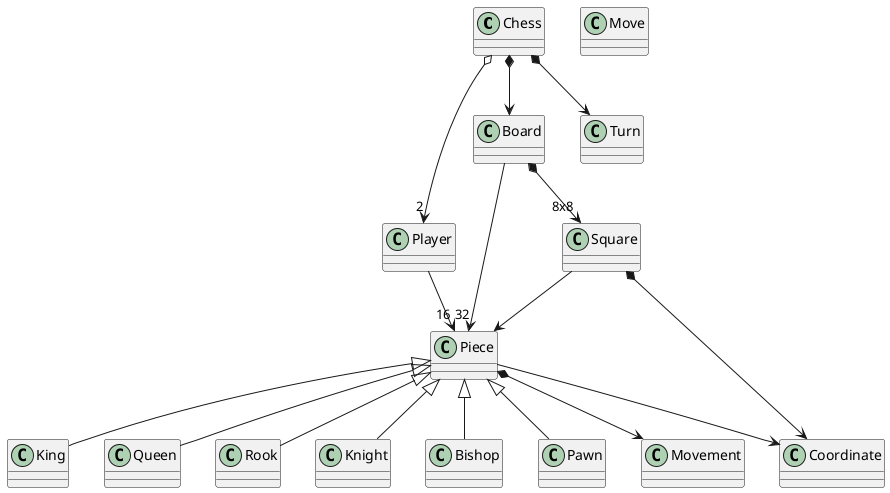 @startuml

class Chess
class Player
class Board
class Move
class Square
class Turn
class Coordinate

Chess *--> Turn
Chess *--> Board
Chess o--> "2" Player
Board *--> "8x8" Square
Board --> "32" Piece
Player --> "16" Piece
Square *--> Coordinate
Square --> Piece


Piece <|-- King
Piece <|-- Queen
Piece <|-- Rook
Piece <|-- Knight
Piece <|-- Bishop
Piece <|-- Pawn

Piece *--> Movement
Piece --> Coordinate



@enduml
